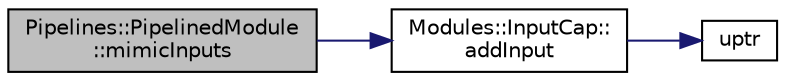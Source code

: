 digraph "Pipelines::PipelinedModule::mimicInputs"
{
 // INTERACTIVE_SVG=YES
  edge [fontname="Helvetica",fontsize="10",labelfontname="Helvetica",labelfontsize="10"];
  node [fontname="Helvetica",fontsize="10",shape=record];
  rankdir="LR";
  Node1 [label="Pipelines::PipelinedModule\l::mimicInputs",height=0.2,width=0.4,color="black", fillcolor="grey75", style="filled", fontcolor="black"];
  Node1 -> Node2 [color="midnightblue",fontsize="10",style="solid",fontname="Helvetica"];
  Node2 [label="Modules::InputCap::\laddInput",height=0.2,width=0.4,color="black", fillcolor="white", style="filled",URL="$class_modules_1_1_input_cap.html#ac3ee3c463cf2a22e3fbcff460b9f42d9"];
  Node2 -> Node3 [color="midnightblue",fontsize="10",style="solid",fontname="Helvetica"];
  Node3 [label="uptr",height=0.2,width=0.4,color="black", fillcolor="white", style="filled",URL="$tools_8hpp.html#a61a0866ea29f447bc7a060aa5e6f1622"];
}

